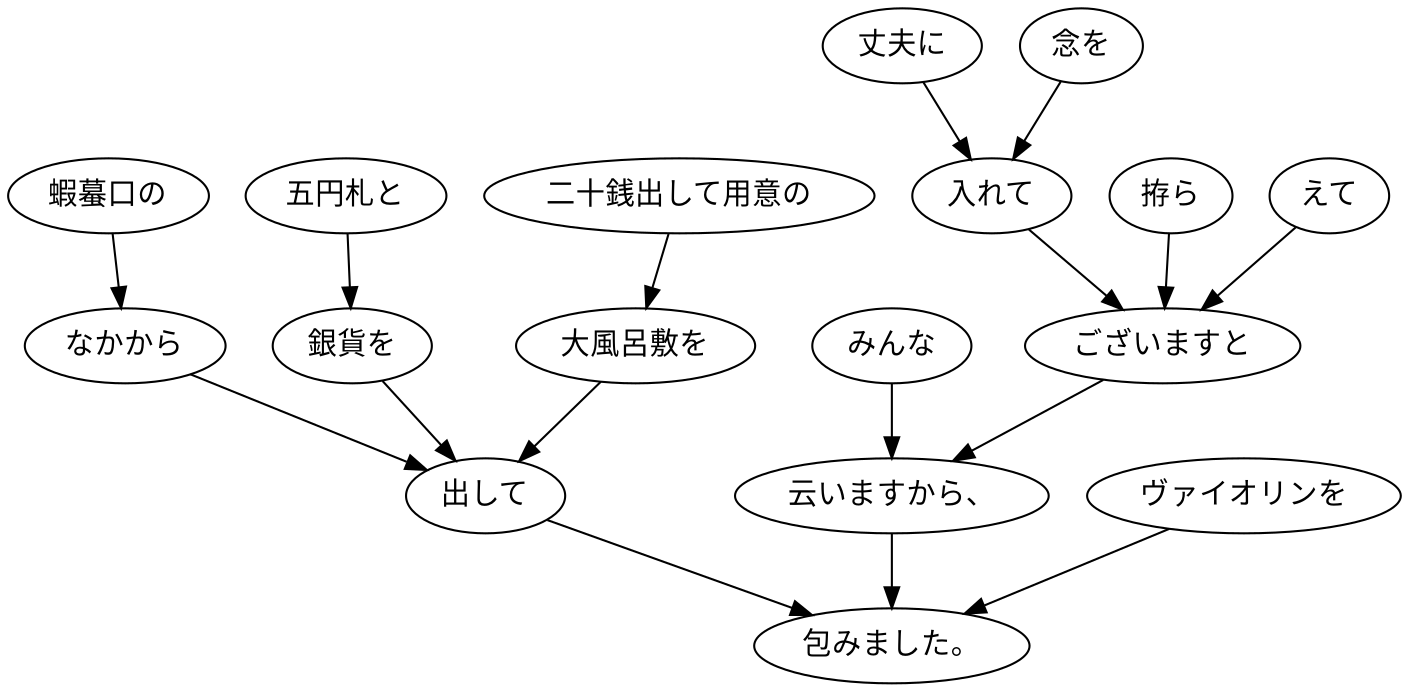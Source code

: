 digraph graph8119 {
	node0 [label="みんな"];
	node1 [label="丈夫に"];
	node2 [label="念を"];
	node3 [label="入れて"];
	node4 [label="拵ら"];
	node5 [label="えて"];
	node6 [label="ございますと"];
	node7 [label="云いますから、"];
	node8 [label="蝦蟇口の"];
	node9 [label="なかから"];
	node10 [label="五円札と"];
	node11 [label="銀貨を"];
	node12 [label="二十銭出して用意の"];
	node13 [label="大風呂敷を"];
	node14 [label="出して"];
	node15 [label="ヴァイオリンを"];
	node16 [label="包みました。"];
	node0 -> node7;
	node1 -> node3;
	node2 -> node3;
	node3 -> node6;
	node4 -> node6;
	node5 -> node6;
	node6 -> node7;
	node7 -> node16;
	node8 -> node9;
	node9 -> node14;
	node10 -> node11;
	node11 -> node14;
	node12 -> node13;
	node13 -> node14;
	node14 -> node16;
	node15 -> node16;
}
